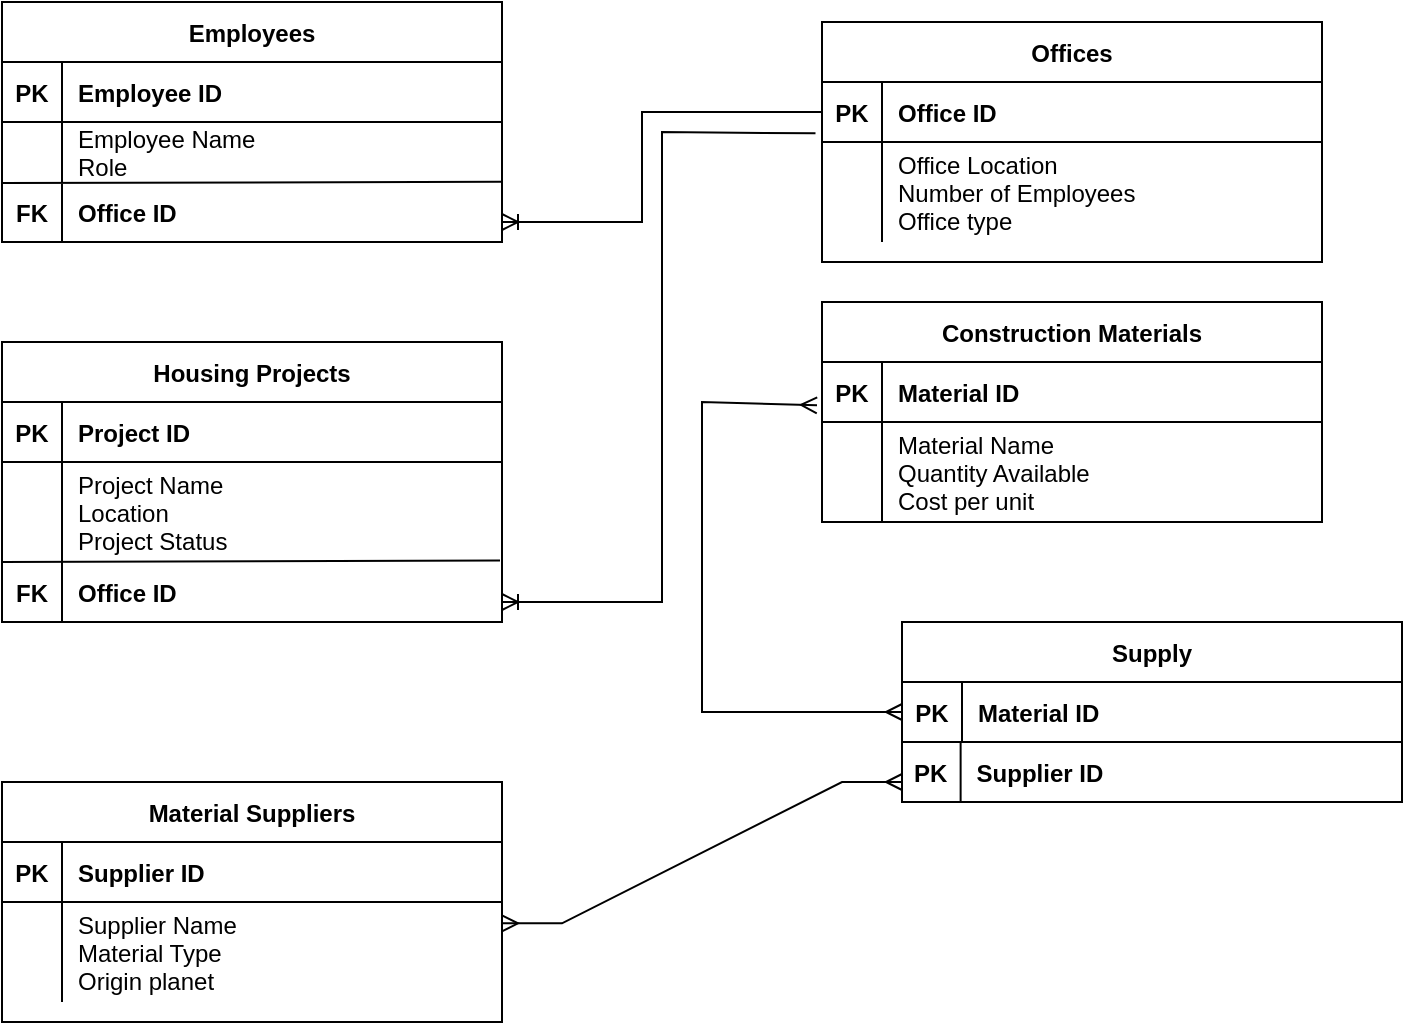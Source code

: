 <mxfile version="22.1.0" type="google">
  <diagram id="R2lEEEUBdFMjLlhIrx00" name="Page-1">
    <mxGraphModel grid="1" page="1" gridSize="10" guides="1" tooltips="1" connect="1" arrows="1" fold="1" pageScale="1" pageWidth="850" pageHeight="1100" math="0" shadow="0" extFonts="Permanent Marker^https://fonts.googleapis.com/css?family=Permanent+Marker">
      <root>
        <mxCell id="0" />
        <mxCell id="1" parent="0" />
        <mxCell id="C-vyLk0tnHw3VtMMgP7b-23" value="Material Suppliers" style="shape=table;startSize=30;container=1;collapsible=1;childLayout=tableLayout;fixedRows=1;rowLines=0;fontStyle=1;align=center;resizeLast=1;" vertex="1" parent="1">
          <mxGeometry x="30" y="610" width="250" height="120" as="geometry" />
        </mxCell>
        <mxCell id="C-vyLk0tnHw3VtMMgP7b-24" value="" style="shape=partialRectangle;collapsible=0;dropTarget=0;pointerEvents=0;fillColor=none;points=[[0,0.5],[1,0.5]];portConstraint=eastwest;top=0;left=0;right=0;bottom=1;" vertex="1" parent="C-vyLk0tnHw3VtMMgP7b-23">
          <mxGeometry y="30" width="250" height="30" as="geometry" />
        </mxCell>
        <mxCell id="C-vyLk0tnHw3VtMMgP7b-25" value="PK" style="shape=partialRectangle;overflow=hidden;connectable=0;fillColor=none;top=0;left=0;bottom=0;right=0;fontStyle=1;" vertex="1" parent="C-vyLk0tnHw3VtMMgP7b-24">
          <mxGeometry width="30" height="30" as="geometry">
            <mxRectangle width="30" height="30" as="alternateBounds" />
          </mxGeometry>
        </mxCell>
        <mxCell id="C-vyLk0tnHw3VtMMgP7b-26" value="Supplier ID" style="shape=partialRectangle;overflow=hidden;connectable=0;fillColor=none;top=0;left=0;bottom=0;right=0;align=left;spacingLeft=6;fontStyle=1;" vertex="1" parent="C-vyLk0tnHw3VtMMgP7b-24">
          <mxGeometry x="30" width="220" height="30" as="geometry">
            <mxRectangle width="220" height="30" as="alternateBounds" />
          </mxGeometry>
        </mxCell>
        <mxCell id="C-vyLk0tnHw3VtMMgP7b-27" value="" style="shape=partialRectangle;collapsible=0;dropTarget=0;pointerEvents=0;fillColor=none;points=[[0,0.5],[1,0.5]];portConstraint=eastwest;top=0;left=0;right=0;bottom=0;" vertex="1" parent="C-vyLk0tnHw3VtMMgP7b-23">
          <mxGeometry y="60" width="250" height="50" as="geometry" />
        </mxCell>
        <mxCell id="C-vyLk0tnHw3VtMMgP7b-28" value="" style="shape=partialRectangle;overflow=hidden;connectable=0;fillColor=none;top=0;left=0;bottom=0;right=0;" vertex="1" parent="C-vyLk0tnHw3VtMMgP7b-27">
          <mxGeometry width="30" height="50" as="geometry">
            <mxRectangle width="30" height="50" as="alternateBounds" />
          </mxGeometry>
        </mxCell>
        <mxCell id="C-vyLk0tnHw3VtMMgP7b-29" value="Supplier Name&#xa;Material Type&#xa;Origin planet" style="shape=partialRectangle;overflow=hidden;connectable=0;fillColor=none;top=0;left=0;bottom=0;right=0;align=left;spacingLeft=6;" vertex="1" parent="C-vyLk0tnHw3VtMMgP7b-27">
          <mxGeometry x="30" width="220" height="50" as="geometry">
            <mxRectangle width="220" height="50" as="alternateBounds" />
          </mxGeometry>
        </mxCell>
        <mxCell id="Tb8s30AUE6vFce5AVG98-1" value="Offices" style="shape=table;startSize=30;container=1;collapsible=1;childLayout=tableLayout;fixedRows=1;rowLines=0;fontStyle=1;align=center;resizeLast=1;" vertex="1" parent="1">
          <mxGeometry x="440" y="230" width="250" height="120.0" as="geometry" />
        </mxCell>
        <mxCell id="Tb8s30AUE6vFce5AVG98-2" value="" style="shape=partialRectangle;collapsible=0;dropTarget=0;pointerEvents=0;fillColor=none;points=[[0,0.5],[1,0.5]];portConstraint=eastwest;top=0;left=0;right=0;bottom=1;" vertex="1" parent="Tb8s30AUE6vFce5AVG98-1">
          <mxGeometry y="30" width="250" height="30" as="geometry" />
        </mxCell>
        <mxCell id="Tb8s30AUE6vFce5AVG98-3" value="PK" style="shape=partialRectangle;overflow=hidden;connectable=0;fillColor=none;top=0;left=0;bottom=0;right=0;fontStyle=1;" vertex="1" parent="Tb8s30AUE6vFce5AVG98-2">
          <mxGeometry width="30" height="30" as="geometry">
            <mxRectangle width="30" height="30" as="alternateBounds" />
          </mxGeometry>
        </mxCell>
        <mxCell id="Tb8s30AUE6vFce5AVG98-4" value="Office ID" style="shape=partialRectangle;overflow=hidden;connectable=0;fillColor=none;top=0;left=0;bottom=0;right=0;align=left;spacingLeft=6;fontStyle=1;" vertex="1" parent="Tb8s30AUE6vFce5AVG98-2">
          <mxGeometry x="30" width="220" height="30" as="geometry">
            <mxRectangle width="220" height="30" as="alternateBounds" />
          </mxGeometry>
        </mxCell>
        <mxCell id="Tb8s30AUE6vFce5AVG98-5" value="" style="shape=partialRectangle;collapsible=0;dropTarget=0;pointerEvents=0;fillColor=none;points=[[0,0.5],[1,0.5]];portConstraint=eastwest;top=0;left=0;right=0;bottom=0;" vertex="1" parent="Tb8s30AUE6vFce5AVG98-1">
          <mxGeometry y="60" width="250" height="50" as="geometry" />
        </mxCell>
        <mxCell id="Tb8s30AUE6vFce5AVG98-6" value="" style="shape=partialRectangle;overflow=hidden;connectable=0;fillColor=none;top=0;left=0;bottom=0;right=0;" vertex="1" parent="Tb8s30AUE6vFce5AVG98-5">
          <mxGeometry width="30" height="50" as="geometry">
            <mxRectangle width="30" height="50" as="alternateBounds" />
          </mxGeometry>
        </mxCell>
        <mxCell id="Tb8s30AUE6vFce5AVG98-7" value="Office Location&#xa;Number of Employees&#xa;Office type" style="shape=partialRectangle;overflow=hidden;connectable=0;fillColor=none;top=0;left=0;bottom=0;right=0;align=left;spacingLeft=6;" vertex="1" parent="Tb8s30AUE6vFce5AVG98-5">
          <mxGeometry x="30" width="220" height="50" as="geometry">
            <mxRectangle width="220" height="50" as="alternateBounds" />
          </mxGeometry>
        </mxCell>
        <mxCell id="Tb8s30AUE6vFce5AVG98-15" value="Employees" style="shape=table;startSize=30;container=1;collapsible=1;childLayout=tableLayout;fixedRows=1;rowLines=0;fontStyle=1;align=center;resizeLast=1;" vertex="1" parent="1">
          <mxGeometry x="30" y="220" width="250" height="120" as="geometry" />
        </mxCell>
        <mxCell id="Tb8s30AUE6vFce5AVG98-16" value="" style="shape=partialRectangle;collapsible=0;dropTarget=0;pointerEvents=0;fillColor=none;points=[[0,0.5],[1,0.5]];portConstraint=eastwest;top=0;left=0;right=0;bottom=1;" vertex="1" parent="Tb8s30AUE6vFce5AVG98-15">
          <mxGeometry y="30" width="250" height="30" as="geometry" />
        </mxCell>
        <mxCell id="Tb8s30AUE6vFce5AVG98-17" value="PK" style="shape=partialRectangle;overflow=hidden;connectable=0;fillColor=none;top=0;left=0;bottom=0;right=0;fontStyle=1;" vertex="1" parent="Tb8s30AUE6vFce5AVG98-16">
          <mxGeometry width="30" height="30" as="geometry">
            <mxRectangle width="30" height="30" as="alternateBounds" />
          </mxGeometry>
        </mxCell>
        <mxCell id="Tb8s30AUE6vFce5AVG98-18" value="Employee ID" style="shape=partialRectangle;overflow=hidden;connectable=0;fillColor=none;top=0;left=0;bottom=0;right=0;align=left;spacingLeft=6;fontStyle=1;" vertex="1" parent="Tb8s30AUE6vFce5AVG98-16">
          <mxGeometry x="30" width="220" height="30" as="geometry">
            <mxRectangle width="220" height="30" as="alternateBounds" />
          </mxGeometry>
        </mxCell>
        <mxCell id="Tb8s30AUE6vFce5AVG98-19" value="" style="shape=partialRectangle;collapsible=0;dropTarget=0;pointerEvents=0;fillColor=none;points=[[0,0.5],[1,0.5]];portConstraint=eastwest;top=0;left=0;right=0;bottom=0;" vertex="1" parent="Tb8s30AUE6vFce5AVG98-15">
          <mxGeometry y="60" width="250" height="30" as="geometry" />
        </mxCell>
        <mxCell id="Tb8s30AUE6vFce5AVG98-20" value="" style="shape=partialRectangle;overflow=hidden;connectable=0;fillColor=none;top=0;left=0;bottom=0;right=0;" vertex="1" parent="Tb8s30AUE6vFce5AVG98-19">
          <mxGeometry width="30" height="30" as="geometry">
            <mxRectangle width="30" height="30" as="alternateBounds" />
          </mxGeometry>
        </mxCell>
        <mxCell id="Tb8s30AUE6vFce5AVG98-21" value="Employee Name&#xa;Role" style="shape=partialRectangle;overflow=hidden;connectable=0;fillColor=none;top=0;left=0;bottom=0;right=0;align=left;spacingLeft=6;" vertex="1" parent="Tb8s30AUE6vFce5AVG98-19">
          <mxGeometry x="30" width="220" height="30" as="geometry">
            <mxRectangle width="220" height="30" as="alternateBounds" />
          </mxGeometry>
        </mxCell>
        <mxCell id="Zk4p9VmtoHLtnRxg_Ovk-9" value="" style="endArrow=none;html=1;rounded=0;exitX=0;exitY=1.018;exitDx=0;exitDy=0;exitPerimeter=0;entryX=0.999;entryY=0.997;entryDx=0;entryDy=0;entryPerimeter=0;" edge="1" parent="Tb8s30AUE6vFce5AVG98-15" source="Tb8s30AUE6vFce5AVG98-19" target="Tb8s30AUE6vFce5AVG98-19">
          <mxGeometry width="50" height="50" relative="1" as="geometry">
            <mxPoint x="150" y="130" as="sourcePoint" />
            <mxPoint x="200" y="80" as="targetPoint" />
          </mxGeometry>
        </mxCell>
        <mxCell id="Tb8s30AUE6vFce5AVG98-22" value="Housing Projects" style="shape=table;startSize=30;container=1;collapsible=1;childLayout=tableLayout;fixedRows=1;rowLines=0;fontStyle=1;align=center;resizeLast=1;" vertex="1" parent="1">
          <mxGeometry x="30" y="390" width="250" height="140" as="geometry" />
        </mxCell>
        <mxCell id="Tb8s30AUE6vFce5AVG98-23" value="" style="shape=partialRectangle;collapsible=0;dropTarget=0;pointerEvents=0;fillColor=none;points=[[0,0.5],[1,0.5]];portConstraint=eastwest;top=0;left=0;right=0;bottom=1;" vertex="1" parent="Tb8s30AUE6vFce5AVG98-22">
          <mxGeometry y="30" width="250" height="30" as="geometry" />
        </mxCell>
        <mxCell id="Tb8s30AUE6vFce5AVG98-24" value="PK" style="shape=partialRectangle;overflow=hidden;connectable=0;fillColor=none;top=0;left=0;bottom=0;right=0;fontStyle=1;" vertex="1" parent="Tb8s30AUE6vFce5AVG98-23">
          <mxGeometry width="30" height="30" as="geometry">
            <mxRectangle width="30" height="30" as="alternateBounds" />
          </mxGeometry>
        </mxCell>
        <mxCell id="Tb8s30AUE6vFce5AVG98-25" value="Project ID" style="shape=partialRectangle;overflow=hidden;connectable=0;fillColor=none;top=0;left=0;bottom=0;right=0;align=left;spacingLeft=6;fontStyle=1;" vertex="1" parent="Tb8s30AUE6vFce5AVG98-23">
          <mxGeometry x="30" width="220" height="30" as="geometry">
            <mxRectangle width="220" height="30" as="alternateBounds" />
          </mxGeometry>
        </mxCell>
        <mxCell id="Tb8s30AUE6vFce5AVG98-26" value="" style="shape=partialRectangle;collapsible=0;dropTarget=0;pointerEvents=0;fillColor=none;points=[[0,0.5],[1,0.5]];portConstraint=eastwest;top=0;left=0;right=0;bottom=0;" vertex="1" parent="Tb8s30AUE6vFce5AVG98-22">
          <mxGeometry y="60" width="250" height="50" as="geometry" />
        </mxCell>
        <mxCell id="Tb8s30AUE6vFce5AVG98-27" value="" style="shape=partialRectangle;overflow=hidden;connectable=0;fillColor=none;top=0;left=0;bottom=0;right=0;" vertex="1" parent="Tb8s30AUE6vFce5AVG98-26">
          <mxGeometry width="30" height="50" as="geometry">
            <mxRectangle width="30" height="50" as="alternateBounds" />
          </mxGeometry>
        </mxCell>
        <mxCell id="Tb8s30AUE6vFce5AVG98-28" value="Project Name&#xa;Location&#xa;Project Status" style="shape=partialRectangle;overflow=hidden;connectable=0;fillColor=none;top=0;left=0;bottom=0;right=0;align=left;spacingLeft=6;" vertex="1" parent="Tb8s30AUE6vFce5AVG98-26">
          <mxGeometry x="30" width="220" height="50" as="geometry">
            <mxRectangle width="220" height="50" as="alternateBounds" />
          </mxGeometry>
        </mxCell>
        <mxCell id="Zk4p9VmtoHLtnRxg_Ovk-13" value="" style="endArrow=none;html=1;rounded=0;entryX=0.996;entryY=0.985;entryDx=0;entryDy=0;entryPerimeter=0;" edge="1" parent="Tb8s30AUE6vFce5AVG98-22" target="Tb8s30AUE6vFce5AVG98-26">
          <mxGeometry width="50" height="50" relative="1" as="geometry">
            <mxPoint y="110" as="sourcePoint" />
            <mxPoint x="180" y="90" as="targetPoint" />
          </mxGeometry>
        </mxCell>
        <mxCell id="Zk4p9VmtoHLtnRxg_Ovk-6" value="" style="group" connectable="0" vertex="1" parent="1">
          <mxGeometry x="440" y="370" width="250" height="140" as="geometry" />
        </mxCell>
        <mxCell id="Tb8s30AUE6vFce5AVG98-8" value="Construction Materials" style="shape=table;startSize=30;container=1;collapsible=1;childLayout=tableLayout;fixedRows=1;rowLines=0;fontStyle=1;align=center;resizeLast=1;" vertex="1" parent="Zk4p9VmtoHLtnRxg_Ovk-6">
          <mxGeometry width="250" height="110" as="geometry" />
        </mxCell>
        <mxCell id="Tb8s30AUE6vFce5AVG98-9" value="" style="shape=partialRectangle;collapsible=0;dropTarget=0;pointerEvents=0;fillColor=none;points=[[0,0.5],[1,0.5]];portConstraint=eastwest;top=0;left=0;right=0;bottom=1;" vertex="1" parent="Tb8s30AUE6vFce5AVG98-8">
          <mxGeometry y="30" width="250" height="30" as="geometry" />
        </mxCell>
        <mxCell id="Tb8s30AUE6vFce5AVG98-10" value="PK" style="shape=partialRectangle;overflow=hidden;connectable=0;fillColor=none;top=0;left=0;bottom=0;right=0;fontStyle=1;" vertex="1" parent="Tb8s30AUE6vFce5AVG98-9">
          <mxGeometry width="30" height="30" as="geometry">
            <mxRectangle width="30" height="30" as="alternateBounds" />
          </mxGeometry>
        </mxCell>
        <mxCell id="Tb8s30AUE6vFce5AVG98-11" value="Material ID" style="shape=partialRectangle;overflow=hidden;connectable=0;fillColor=none;top=0;left=0;bottom=0;right=0;align=left;spacingLeft=6;fontStyle=1;" vertex="1" parent="Tb8s30AUE6vFce5AVG98-9">
          <mxGeometry x="30" width="220" height="30" as="geometry">
            <mxRectangle width="220" height="30" as="alternateBounds" />
          </mxGeometry>
        </mxCell>
        <mxCell id="Tb8s30AUE6vFce5AVG98-12" value="" style="shape=partialRectangle;collapsible=0;dropTarget=0;pointerEvents=0;fillColor=none;points=[[0,0.5],[1,0.5]];portConstraint=eastwest;top=0;left=0;right=0;bottom=0;" vertex="1" parent="Tb8s30AUE6vFce5AVG98-8">
          <mxGeometry y="60" width="250" height="50" as="geometry" />
        </mxCell>
        <mxCell id="Tb8s30AUE6vFce5AVG98-13" value="" style="shape=partialRectangle;overflow=hidden;connectable=0;fillColor=none;top=0;left=0;bottom=0;right=0;" vertex="1" parent="Tb8s30AUE6vFce5AVG98-12">
          <mxGeometry width="30" height="50" as="geometry">
            <mxRectangle width="30" height="50" as="alternateBounds" />
          </mxGeometry>
        </mxCell>
        <mxCell id="Tb8s30AUE6vFce5AVG98-14" value="Material Name&#xa;Quantity Available&#xa;Cost per unit" style="shape=partialRectangle;overflow=hidden;connectable=0;fillColor=none;top=0;left=0;bottom=0;right=0;align=left;spacingLeft=6;" vertex="1" parent="Tb8s30AUE6vFce5AVG98-12">
          <mxGeometry x="30" width="220" height="50" as="geometry">
            <mxRectangle width="220" height="50" as="alternateBounds" />
          </mxGeometry>
        </mxCell>
        <mxCell id="Zk4p9VmtoHLtnRxg_Ovk-10" value="" style="endArrow=none;html=1;rounded=0;entryX=0.12;entryY=1.031;entryDx=0;entryDy=0;entryPerimeter=0;" edge="1" parent="1" target="Tb8s30AUE6vFce5AVG98-19">
          <mxGeometry width="50" height="50" relative="1" as="geometry">
            <mxPoint x="60" y="340" as="sourcePoint" />
            <mxPoint x="170" y="300" as="targetPoint" />
          </mxGeometry>
        </mxCell>
        <mxCell id="Zk4p9VmtoHLtnRxg_Ovk-11" value="FK" style="shape=partialRectangle;overflow=hidden;connectable=0;fillColor=none;top=0;left=0;bottom=0;right=0;fontStyle=1;" vertex="1" parent="1">
          <mxGeometry x="30" y="310" width="30" height="30" as="geometry">
            <mxRectangle width="30" height="30" as="alternateBounds" />
          </mxGeometry>
        </mxCell>
        <mxCell id="Zk4p9VmtoHLtnRxg_Ovk-12" value="Office ID" style="shape=partialRectangle;overflow=hidden;connectable=0;fillColor=none;top=0;left=0;bottom=0;right=0;align=left;spacingLeft=6;fontStyle=1;" vertex="1" parent="1">
          <mxGeometry x="60" y="310" width="220" height="30" as="geometry">
            <mxRectangle width="220" height="30" as="alternateBounds" />
          </mxGeometry>
        </mxCell>
        <mxCell id="Zk4p9VmtoHLtnRxg_Ovk-14" value="" style="endArrow=none;html=1;rounded=0;" edge="1" parent="1">
          <mxGeometry width="50" height="50" relative="1" as="geometry">
            <mxPoint x="60" y="530" as="sourcePoint" />
            <mxPoint x="60" y="500" as="targetPoint" />
          </mxGeometry>
        </mxCell>
        <mxCell id="Zk4p9VmtoHLtnRxg_Ovk-15" value="FK" style="shape=partialRectangle;overflow=hidden;connectable=0;fillColor=none;top=0;left=0;bottom=0;right=0;fontStyle=1;" vertex="1" parent="1">
          <mxGeometry x="30" y="500" width="30" height="30" as="geometry">
            <mxRectangle width="30" height="30" as="alternateBounds" />
          </mxGeometry>
        </mxCell>
        <mxCell id="Zk4p9VmtoHLtnRxg_Ovk-18" value="Office ID" style="shape=partialRectangle;overflow=hidden;connectable=0;fillColor=none;top=0;left=0;bottom=0;right=0;align=left;spacingLeft=6;fontStyle=1;" vertex="1" parent="1">
          <mxGeometry x="60" y="500" width="220" height="30" as="geometry">
            <mxRectangle width="220" height="30" as="alternateBounds" />
          </mxGeometry>
        </mxCell>
        <mxCell id="Zk4p9VmtoHLtnRxg_Ovk-38" value="" style="group" connectable="0" vertex="1" parent="1">
          <mxGeometry x="480" y="530" width="250" height="140" as="geometry" />
        </mxCell>
        <mxCell id="Zk4p9VmtoHLtnRxg_Ovk-47" value="" style="endArrow=none;html=1;rounded=0;entryX=0.12;entryY=1.005;entryDx=0;entryDy=0;entryPerimeter=0;" edge="1" parent="Zk4p9VmtoHLtnRxg_Ovk-38">
          <mxGeometry width="50" height="50" relative="1" as="geometry">
            <mxPoint x="29.31" y="90" as="sourcePoint" />
            <mxPoint x="29.31" y="60.25" as="targetPoint" />
          </mxGeometry>
        </mxCell>
        <mxCell id="Zk4p9VmtoHLtnRxg_Ovk-48" value="PK" style="shape=partialRectangle;overflow=hidden;connectable=0;fillColor=none;top=0;left=0;bottom=0;right=0;fontStyle=1;" vertex="1" parent="Zk4p9VmtoHLtnRxg_Ovk-38">
          <mxGeometry x="-0.69" y="60" width="30" height="30" as="geometry">
            <mxRectangle width="30" height="30" as="alternateBounds" />
          </mxGeometry>
        </mxCell>
        <mxCell id="Zk4p9VmtoHLtnRxg_Ovk-49" value="Supplier ID" style="shape=partialRectangle;overflow=hidden;connectable=0;fillColor=none;top=0;left=0;bottom=0;right=0;align=left;spacingLeft=6;fontStyle=1;" vertex="1" parent="Zk4p9VmtoHLtnRxg_Ovk-38">
          <mxGeometry x="29.31" y="60" width="220" height="30" as="geometry">
            <mxRectangle width="220" height="30" as="alternateBounds" />
          </mxGeometry>
        </mxCell>
        <mxCell id="Zk4p9VmtoHLtnRxg_Ovk-39" value="Supply" style="shape=table;startSize=30;container=1;collapsible=1;childLayout=tableLayout;fixedRows=1;rowLines=0;fontStyle=1;align=center;resizeLast=1;" vertex="1" parent="Zk4p9VmtoHLtnRxg_Ovk-38">
          <mxGeometry x="2.22e-15" width="250" height="90" as="geometry" />
        </mxCell>
        <mxCell id="Zk4p9VmtoHLtnRxg_Ovk-40" value="" style="shape=partialRectangle;collapsible=0;dropTarget=0;pointerEvents=0;fillColor=none;points=[[0,0.5],[1,0.5]];portConstraint=eastwest;top=0;left=0;right=0;bottom=1;" vertex="1" parent="Zk4p9VmtoHLtnRxg_Ovk-39">
          <mxGeometry y="30" width="250" height="30" as="geometry" />
        </mxCell>
        <mxCell id="Zk4p9VmtoHLtnRxg_Ovk-41" value="PK" style="shape=partialRectangle;overflow=hidden;connectable=0;fillColor=none;top=0;left=0;bottom=0;right=0;fontStyle=1;" vertex="1" parent="Zk4p9VmtoHLtnRxg_Ovk-40">
          <mxGeometry width="30" height="30" as="geometry">
            <mxRectangle width="30" height="30" as="alternateBounds" />
          </mxGeometry>
        </mxCell>
        <mxCell id="Zk4p9VmtoHLtnRxg_Ovk-42" value="Material ID" style="shape=partialRectangle;overflow=hidden;connectable=0;fillColor=none;top=0;left=0;bottom=0;right=0;align=left;spacingLeft=6;fontStyle=1;" vertex="1" parent="Zk4p9VmtoHLtnRxg_Ovk-40">
          <mxGeometry x="30" width="220" height="30" as="geometry">
            <mxRectangle width="220" height="30" as="alternateBounds" />
          </mxGeometry>
        </mxCell>
        <mxCell id="Zk4p9VmtoHLtnRxg_Ovk-46" value="" style="endArrow=none;html=1;rounded=0;exitX=0;exitY=1;exitDx=0;exitDy=0;" edge="1" parent="Zk4p9VmtoHLtnRxg_Ovk-39" source="Zk4p9VmtoHLtnRxg_Ovk-39">
          <mxGeometry width="50" height="50" relative="1" as="geometry">
            <mxPoint y="110" as="sourcePoint" />
            <mxPoint x="250" y="90" as="targetPoint" />
            <Array as="points">
              <mxPoint x="60" y="90" />
              <mxPoint x="130" y="90" />
            </Array>
          </mxGeometry>
        </mxCell>
        <mxCell id="Zk4p9VmtoHLtnRxg_Ovk-63" value="" style="edgeStyle=entityRelationEdgeStyle;fontSize=12;html=1;endArrow=ERmany;startArrow=ERmany;rounded=0;exitX=1;exitY=0.213;exitDx=0;exitDy=0;exitPerimeter=0;" edge="1" parent="1" source="C-vyLk0tnHw3VtMMgP7b-27">
          <mxGeometry width="100" height="100" relative="1" as="geometry">
            <mxPoint x="470" y="540" as="sourcePoint" />
            <mxPoint x="480" y="610" as="targetPoint" />
          </mxGeometry>
        </mxCell>
        <mxCell id="Zk4p9VmtoHLtnRxg_Ovk-68" value="" style="fontSize=12;html=1;endArrow=ERmany;startArrow=ERmany;rounded=0;exitX=0;exitY=0.5;exitDx=0;exitDy=0;entryX=-0.01;entryY=0.722;entryDx=0;entryDy=0;entryPerimeter=0;" edge="1" parent="1" source="Zk4p9VmtoHLtnRxg_Ovk-40" target="Tb8s30AUE6vFce5AVG98-9">
          <mxGeometry width="100" height="100" relative="1" as="geometry">
            <mxPoint x="320" y="575" as="sourcePoint" />
            <mxPoint x="410" y="455" as="targetPoint" />
            <Array as="points">
              <mxPoint x="380" y="575" />
              <mxPoint x="380" y="420" />
            </Array>
          </mxGeometry>
        </mxCell>
        <mxCell id="Zk4p9VmtoHLtnRxg_Ovk-69" value="" style="fontSize=12;html=1;endArrow=ERoneToMany;rounded=0;exitX=0;exitY=0.5;exitDx=0;exitDy=0;" edge="1" parent="1" source="Tb8s30AUE6vFce5AVG98-2">
          <mxGeometry width="100" height="100" relative="1" as="geometry">
            <mxPoint x="320" y="320" as="sourcePoint" />
            <mxPoint x="280" y="330" as="targetPoint" />
            <Array as="points">
              <mxPoint x="350" y="275" />
              <mxPoint x="350" y="330" />
            </Array>
          </mxGeometry>
        </mxCell>
        <mxCell id="Zk4p9VmtoHLtnRxg_Ovk-70" value="" style="fontSize=12;html=1;endArrow=ERoneToMany;rounded=0;exitX=-0.013;exitY=0.856;exitDx=0;exitDy=0;exitPerimeter=0;" edge="1" parent="1" source="Tb8s30AUE6vFce5AVG98-2">
          <mxGeometry width="100" height="100" relative="1" as="geometry">
            <mxPoint x="450" y="285" as="sourcePoint" />
            <mxPoint x="280" y="520" as="targetPoint" />
            <Array as="points">
              <mxPoint x="360" y="285" />
              <mxPoint x="360" y="520" />
            </Array>
          </mxGeometry>
        </mxCell>
      </root>
    </mxGraphModel>
  </diagram>
</mxfile>
